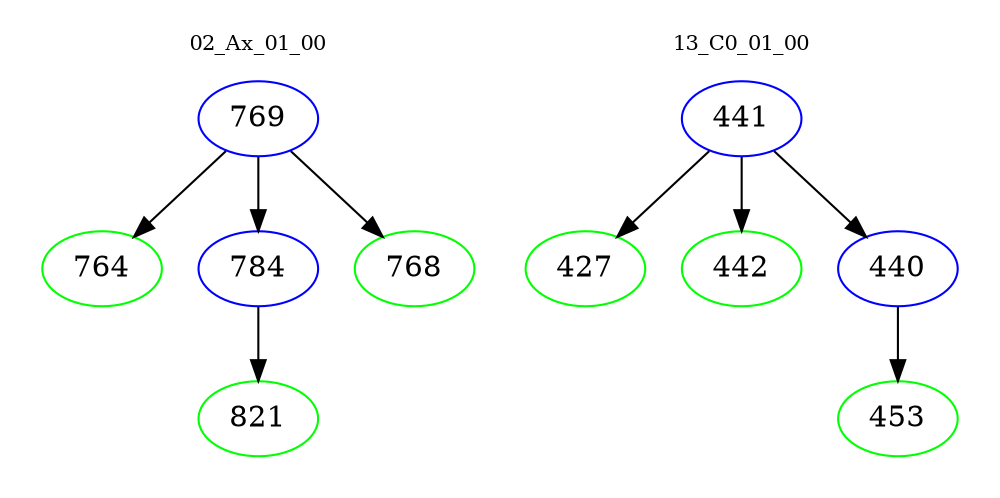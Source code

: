 digraph{
subgraph cluster_0 {
color = white
label = "02_Ax_01_00";
fontsize=10;
T0_769 [label="769", color="blue"]
T0_769 -> T0_764 [color="black"]
T0_764 [label="764", color="green"]
T0_769 -> T0_784 [color="black"]
T0_784 [label="784", color="blue"]
T0_784 -> T0_821 [color="black"]
T0_821 [label="821", color="green"]
T0_769 -> T0_768 [color="black"]
T0_768 [label="768", color="green"]
}
subgraph cluster_1 {
color = white
label = "13_C0_01_00";
fontsize=10;
T1_441 [label="441", color="blue"]
T1_441 -> T1_427 [color="black"]
T1_427 [label="427", color="green"]
T1_441 -> T1_442 [color="black"]
T1_442 [label="442", color="green"]
T1_441 -> T1_440 [color="black"]
T1_440 [label="440", color="blue"]
T1_440 -> T1_453 [color="black"]
T1_453 [label="453", color="green"]
}
}
